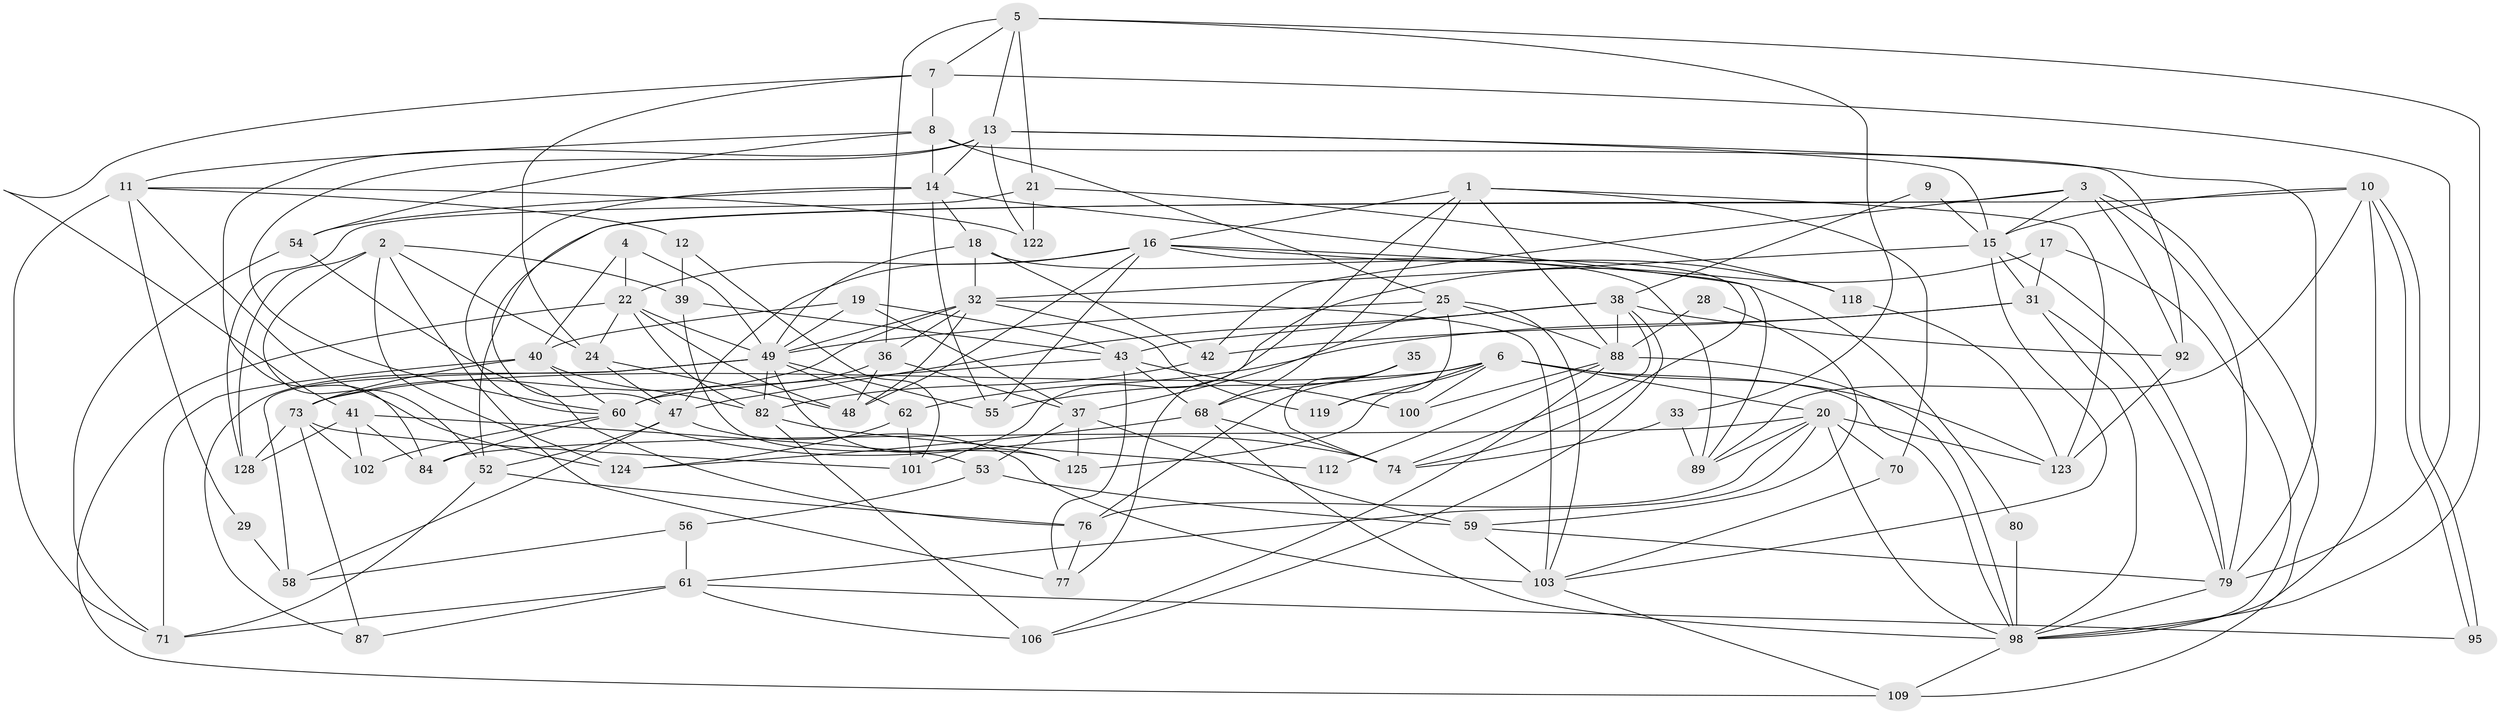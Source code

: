 // original degree distribution, {4: 0.36923076923076925, 3: 0.2846153846153846, 8: 0.015384615384615385, 2: 0.08461538461538462, 5: 0.15384615384615385, 6: 0.06923076923076923, 9: 0.015384615384615385, 7: 0.007692307692307693}
// Generated by graph-tools (version 1.1) at 2025/41/03/06/25 10:41:56]
// undirected, 82 vertices, 208 edges
graph export_dot {
graph [start="1"]
  node [color=gray90,style=filled];
  1 [super="+30"];
  2 [super="+50"];
  3 [super="+46"];
  4;
  5 [super="+27"];
  6 [super="+45"];
  7 [super="+34"];
  8 [super="+117"];
  9;
  10 [super="+51"];
  11 [super="+83"];
  12;
  13 [super="+113"];
  14 [super="+69"];
  15 [super="+66"];
  16 [super="+96"];
  17;
  18 [super="+57"];
  19;
  20 [super="+121"];
  21;
  22 [super="+23"];
  24 [super="+63"];
  25 [super="+26"];
  28;
  29;
  31 [super="+64"];
  32 [super="+104"];
  33;
  35;
  36;
  37 [super="+44"];
  38 [super="+107"];
  39 [super="+126"];
  40 [super="+120"];
  41 [super="+78"];
  42;
  43 [super="+91"];
  47 [super="+99"];
  48 [super="+75"];
  49 [super="+130"];
  52 [super="+114"];
  53;
  54;
  55 [super="+72"];
  56;
  58 [super="+111"];
  59;
  60 [super="+67"];
  61 [super="+129"];
  62 [super="+65"];
  68 [super="+81"];
  70;
  71 [super="+105"];
  73 [super="+85"];
  74 [super="+108"];
  76 [super="+97"];
  77;
  79 [super="+90"];
  80;
  82 [super="+116"];
  84 [super="+86"];
  87;
  88 [super="+94"];
  89 [super="+93"];
  92;
  95;
  98 [super="+110"];
  100;
  101;
  102;
  103 [super="+115"];
  106;
  109;
  112;
  118;
  119;
  122;
  123 [super="+127"];
  124;
  125;
  128;
  1 -- 77;
  1 -- 88;
  1 -- 123;
  1 -- 16;
  1 -- 70;
  1 -- 68;
  2 -- 128;
  2 -- 124;
  2 -- 24;
  2 -- 52;
  2 -- 77;
  2 -- 39;
  3 -- 109;
  3 -- 42;
  3 -- 92;
  3 -- 47;
  3 -- 15;
  3 -- 79;
  4 -- 22;
  4 -- 40;
  4 -- 49;
  5 -- 98;
  5 -- 33;
  5 -- 21;
  5 -- 36;
  5 -- 7;
  5 -- 13;
  6 -- 73;
  6 -- 100;
  6 -- 119;
  6 -- 123;
  6 -- 55;
  6 -- 20;
  6 -- 98;
  6 -- 125;
  7 -- 8;
  7 -- 79;
  7 -- 41;
  7 -- 24;
  8 -- 14;
  8 -- 54;
  8 -- 11;
  8 -- 92;
  8 -- 25;
  9 -- 15;
  9 -- 38;
  10 -- 95;
  10 -- 95;
  10 -- 15;
  10 -- 52;
  10 -- 89;
  10 -- 98;
  11 -- 124;
  11 -- 122;
  11 -- 12;
  11 -- 29;
  11 -- 71;
  12 -- 101;
  12 -- 39;
  13 -- 122;
  13 -- 84;
  13 -- 15;
  13 -- 60;
  13 -- 79;
  13 -- 14;
  14 -- 18;
  14 -- 60;
  14 -- 54;
  14 -- 55;
  14 -- 89;
  15 -- 79;
  15 -- 103;
  15 -- 32;
  15 -- 31;
  16 -- 55;
  16 -- 74;
  16 -- 48;
  16 -- 80;
  16 -- 22;
  16 -- 118;
  16 -- 47;
  17 -- 31;
  17 -- 101;
  17 -- 98;
  18 -- 42;
  18 -- 49;
  18 -- 89;
  18 -- 32;
  19 -- 40;
  19 -- 43;
  19 -- 37;
  19 -- 49;
  20 -- 61;
  20 -- 98;
  20 -- 84;
  20 -- 70;
  20 -- 89;
  20 -- 123;
  20 -- 76;
  21 -- 128;
  21 -- 118;
  21 -- 122;
  22 -- 49;
  22 -- 109;
  22 -- 48;
  22 -- 82;
  22 -- 24;
  24 -- 48;
  24 -- 47;
  25 -- 103;
  25 -- 119;
  25 -- 49;
  25 -- 37;
  25 -- 88;
  28 -- 59;
  28 -- 88;
  29 -- 58;
  31 -- 79;
  31 -- 42;
  31 -- 62 [weight=2];
  31 -- 98;
  32 -- 48;
  32 -- 119;
  32 -- 103;
  32 -- 36;
  32 -- 49;
  32 -- 73;
  33 -- 74;
  33 -- 89;
  35 -- 68;
  35 -- 74;
  35 -- 76;
  36 -- 37;
  36 -- 48;
  36 -- 60;
  37 -- 53;
  37 -- 125;
  37 -- 59;
  38 -- 92;
  38 -- 43;
  38 -- 106;
  38 -- 88;
  38 -- 74;
  38 -- 47;
  39 -- 125;
  39 -- 43;
  40 -- 73;
  40 -- 82;
  40 -- 60;
  40 -- 71;
  41 -- 84;
  41 -- 102;
  41 -- 53;
  41 -- 128;
  42 -- 82;
  43 -- 77;
  43 -- 100;
  43 -- 68;
  43 -- 60;
  47 -- 52;
  47 -- 58;
  47 -- 103;
  49 -- 125;
  49 -- 58;
  49 -- 55;
  49 -- 62;
  49 -- 87;
  49 -- 82;
  52 -- 71;
  52 -- 76;
  53 -- 56;
  53 -- 59;
  54 -- 76;
  54 -- 71;
  56 -- 61 [weight=2];
  56 -- 58;
  59 -- 79;
  59 -- 103;
  60 -- 102;
  60 -- 84;
  60 -- 74;
  61 -- 106;
  61 -- 87;
  61 -- 71;
  61 -- 95;
  62 -- 124;
  62 -- 101;
  68 -- 124;
  68 -- 74;
  68 -- 98;
  70 -- 103;
  73 -- 102;
  73 -- 128;
  73 -- 101;
  73 -- 87;
  76 -- 77;
  79 -- 98;
  80 -- 98;
  82 -- 106;
  82 -- 112;
  88 -- 106;
  88 -- 112;
  88 -- 98;
  88 -- 100;
  92 -- 123;
  98 -- 109;
  103 -- 109;
  118 -- 123;
}
